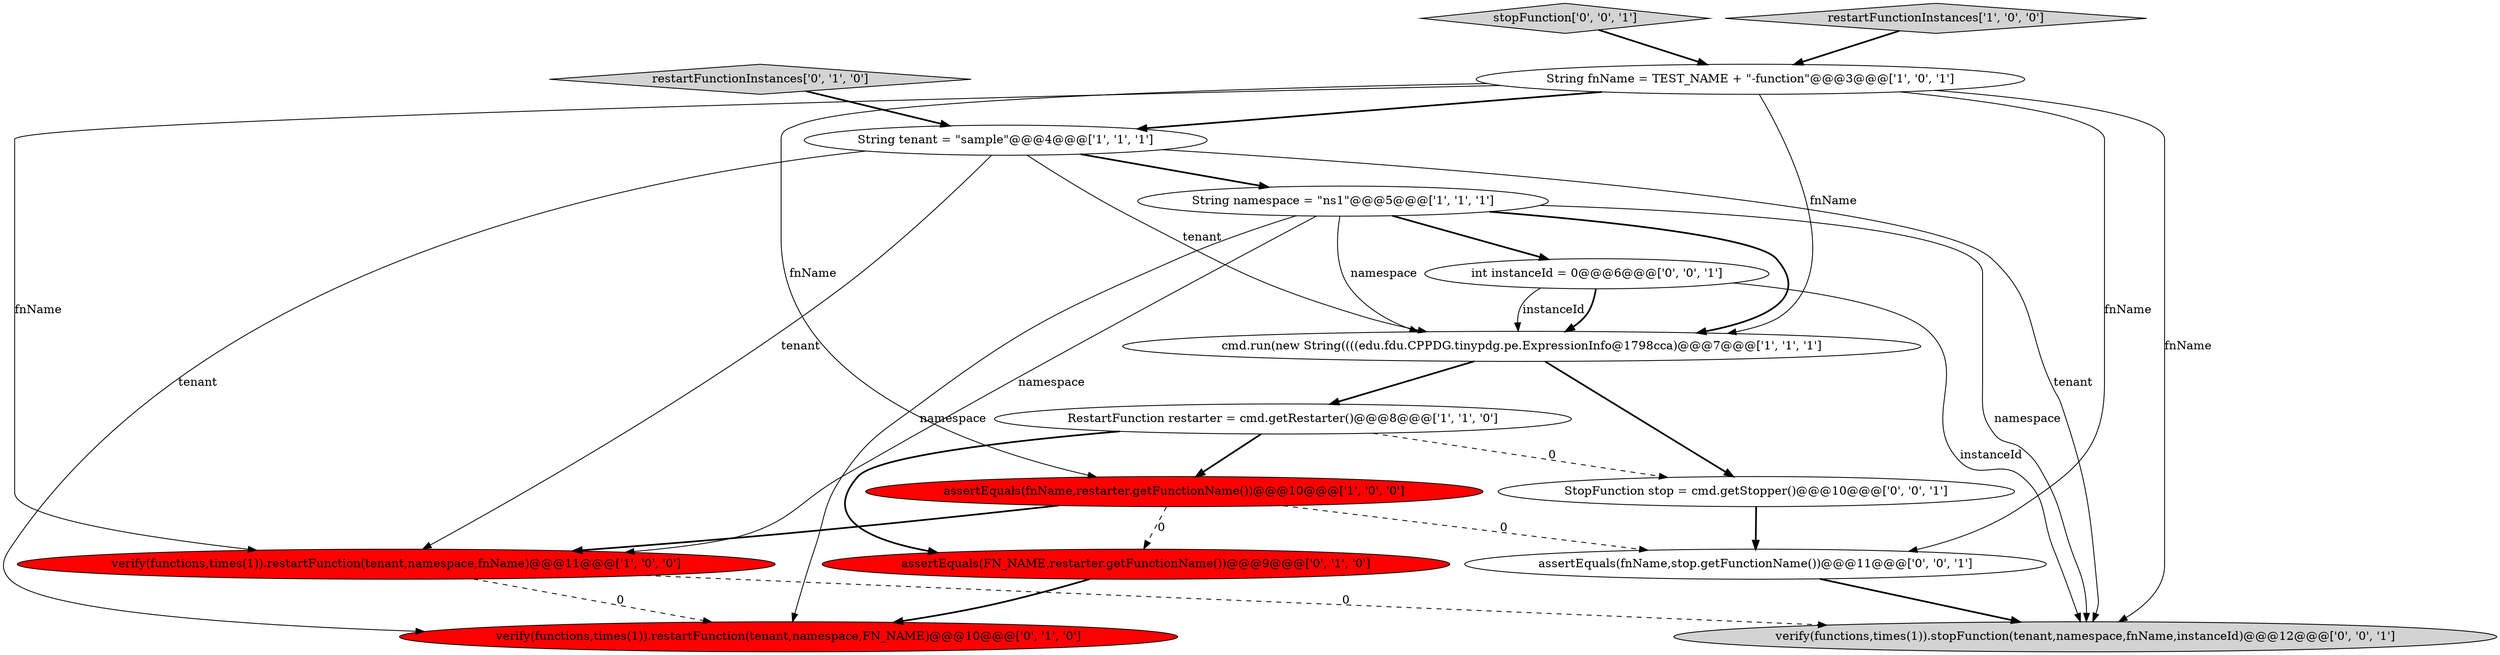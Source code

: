 digraph {
10 [style = filled, label = "restartFunctionInstances['0', '1', '0']", fillcolor = lightgray, shape = diamond image = "AAA0AAABBB2BBB"];
5 [style = filled, label = "String fnName = TEST_NAME + \"-function\"@@@3@@@['1', '0', '1']", fillcolor = white, shape = ellipse image = "AAA0AAABBB1BBB"];
11 [style = filled, label = "StopFunction stop = cmd.getStopper()@@@10@@@['0', '0', '1']", fillcolor = white, shape = ellipse image = "AAA0AAABBB3BBB"];
6 [style = filled, label = "verify(functions,times(1)).restartFunction(tenant,namespace,fnName)@@@11@@@['1', '0', '0']", fillcolor = red, shape = ellipse image = "AAA1AAABBB1BBB"];
0 [style = filled, label = "String namespace = \"ns1\"@@@5@@@['1', '1', '1']", fillcolor = white, shape = ellipse image = "AAA0AAABBB1BBB"];
2 [style = filled, label = "assertEquals(fnName,restarter.getFunctionName())@@@10@@@['1', '0', '0']", fillcolor = red, shape = ellipse image = "AAA1AAABBB1BBB"];
14 [style = filled, label = "verify(functions,times(1)).stopFunction(tenant,namespace,fnName,instanceId)@@@12@@@['0', '0', '1']", fillcolor = lightgray, shape = ellipse image = "AAA0AAABBB3BBB"];
9 [style = filled, label = "assertEquals(FN_NAME,restarter.getFunctionName())@@@9@@@['0', '1', '0']", fillcolor = red, shape = ellipse image = "AAA1AAABBB2BBB"];
15 [style = filled, label = "assertEquals(fnName,stop.getFunctionName())@@@11@@@['0', '0', '1']", fillcolor = white, shape = ellipse image = "AAA0AAABBB3BBB"];
8 [style = filled, label = "verify(functions,times(1)).restartFunction(tenant,namespace,FN_NAME)@@@10@@@['0', '1', '0']", fillcolor = red, shape = ellipse image = "AAA1AAABBB2BBB"];
13 [style = filled, label = "stopFunction['0', '0', '1']", fillcolor = lightgray, shape = diamond image = "AAA0AAABBB3BBB"];
4 [style = filled, label = "cmd.run(new String((((edu.fdu.CPPDG.tinypdg.pe.ExpressionInfo@1798cca)@@@7@@@['1', '1', '1']", fillcolor = white, shape = ellipse image = "AAA0AAABBB1BBB"];
3 [style = filled, label = "restartFunctionInstances['1', '0', '0']", fillcolor = lightgray, shape = diamond image = "AAA0AAABBB1BBB"];
1 [style = filled, label = "RestartFunction restarter = cmd.getRestarter()@@@8@@@['1', '1', '0']", fillcolor = white, shape = ellipse image = "AAA0AAABBB1BBB"];
12 [style = filled, label = "int instanceId = 0@@@6@@@['0', '0', '1']", fillcolor = white, shape = ellipse image = "AAA0AAABBB3BBB"];
7 [style = filled, label = "String tenant = \"sample\"@@@4@@@['1', '1', '1']", fillcolor = white, shape = ellipse image = "AAA0AAABBB1BBB"];
5->4 [style = solid, label="fnName"];
6->8 [style = dashed, label="0"];
7->6 [style = solid, label="tenant"];
15->14 [style = bold, label=""];
5->14 [style = solid, label="fnName"];
0->6 [style = solid, label="namespace"];
2->6 [style = bold, label=""];
12->14 [style = solid, label="instanceId"];
0->12 [style = bold, label=""];
12->4 [style = solid, label="instanceId"];
7->8 [style = solid, label="tenant"];
7->0 [style = bold, label=""];
0->14 [style = solid, label="namespace"];
7->4 [style = solid, label="tenant"];
6->14 [style = dashed, label="0"];
9->8 [style = bold, label=""];
10->7 [style = bold, label=""];
11->15 [style = bold, label=""];
1->9 [style = bold, label=""];
2->15 [style = dashed, label="0"];
3->5 [style = bold, label=""];
12->4 [style = bold, label=""];
0->4 [style = bold, label=""];
2->9 [style = dashed, label="0"];
1->11 [style = dashed, label="0"];
7->14 [style = solid, label="tenant"];
13->5 [style = bold, label=""];
5->7 [style = bold, label=""];
5->15 [style = solid, label="fnName"];
1->2 [style = bold, label=""];
4->1 [style = bold, label=""];
5->2 [style = solid, label="fnName"];
4->11 [style = bold, label=""];
0->8 [style = solid, label="namespace"];
5->6 [style = solid, label="fnName"];
0->4 [style = solid, label="namespace"];
}
